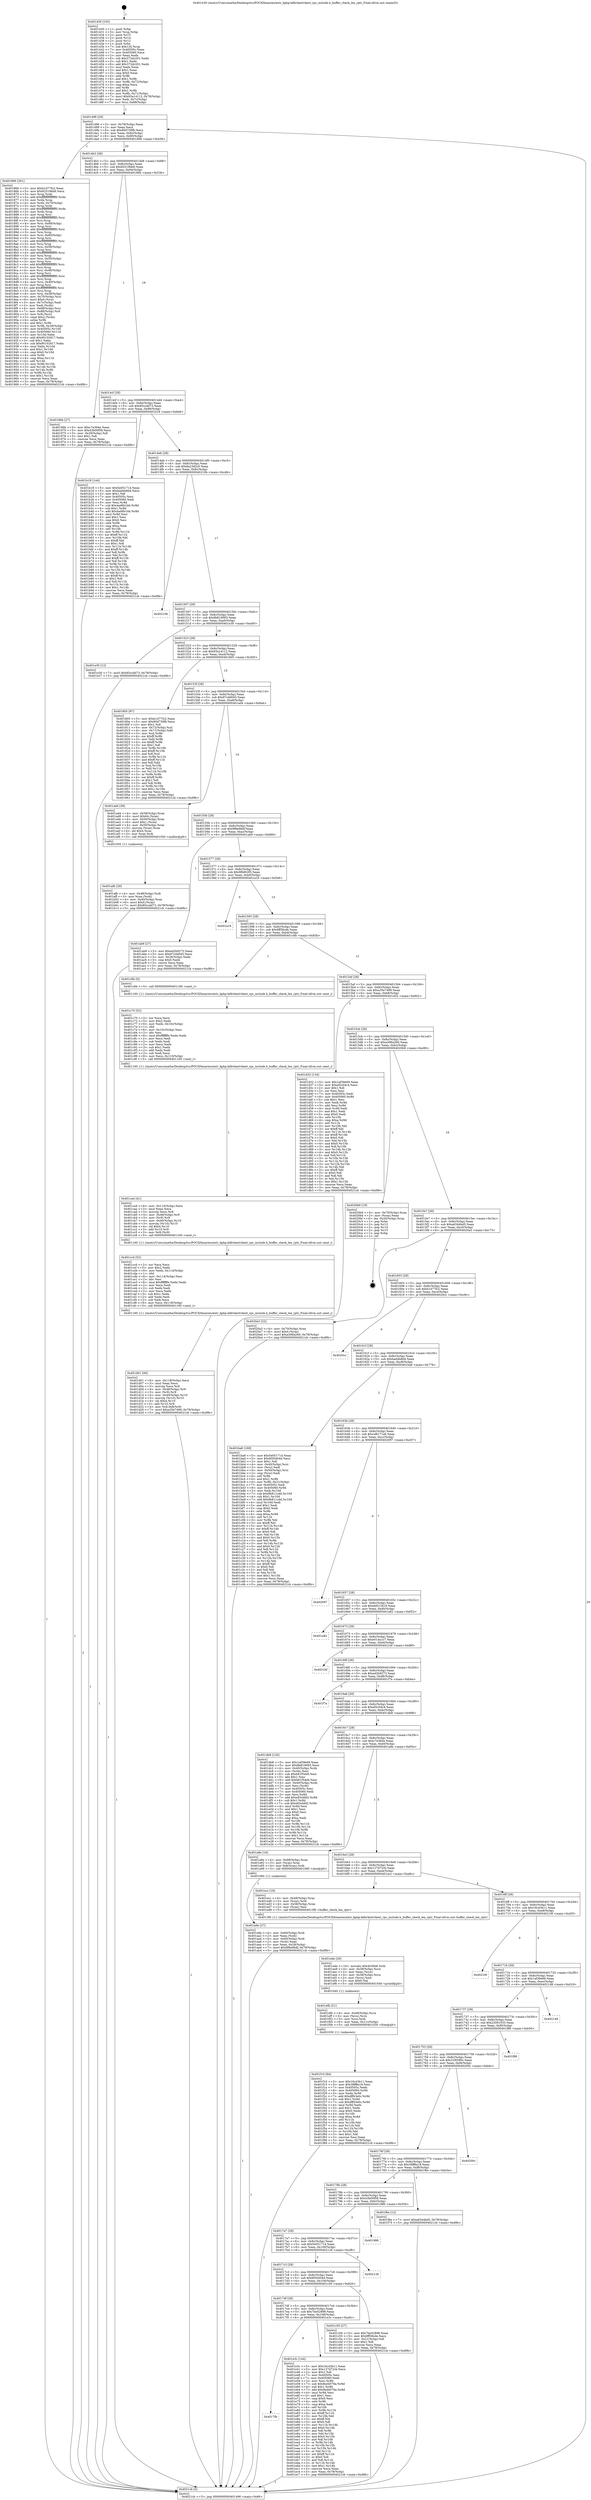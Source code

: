 digraph "0x401430" {
  label = "0x401430 (/mnt/c/Users/mathe/Desktop/tcc/POCII/binaries/extr_kphp-kdbvkextvkext_rpc_include.h_buffer_check_len_rptr_Final-ollvm.out::main(0))"
  labelloc = "t"
  node[shape=record]

  Entry [label="",width=0.3,height=0.3,shape=circle,fillcolor=black,style=filled]
  "0x401496" [label="{
     0x401496 [29]\l
     | [instrs]\l
     &nbsp;&nbsp;0x401496 \<+3\>: mov -0x78(%rbp),%eax\l
     &nbsp;&nbsp;0x401499 \<+2\>: mov %eax,%ecx\l
     &nbsp;&nbsp;0x40149b \<+6\>: sub $0x80d739fb,%ecx\l
     &nbsp;&nbsp;0x4014a1 \<+6\>: mov %eax,-0x8c(%rbp)\l
     &nbsp;&nbsp;0x4014a7 \<+6\>: mov %ecx,-0x90(%rbp)\l
     &nbsp;&nbsp;0x4014ad \<+6\>: je 0000000000401866 \<main+0x436\>\l
  }"]
  "0x401866" [label="{
     0x401866 [261]\l
     | [instrs]\l
     &nbsp;&nbsp;0x401866 \<+5\>: mov $0xb1d77fc2,%eax\l
     &nbsp;&nbsp;0x40186b \<+5\>: mov $0x82519bb6,%ecx\l
     &nbsp;&nbsp;0x401870 \<+3\>: mov %rsp,%rdx\l
     &nbsp;&nbsp;0x401873 \<+4\>: add $0xfffffffffffffff0,%rdx\l
     &nbsp;&nbsp;0x401877 \<+3\>: mov %rdx,%rsp\l
     &nbsp;&nbsp;0x40187a \<+4\>: mov %rdx,-0x70(%rbp)\l
     &nbsp;&nbsp;0x40187e \<+3\>: mov %rsp,%rdx\l
     &nbsp;&nbsp;0x401881 \<+4\>: add $0xfffffffffffffff0,%rdx\l
     &nbsp;&nbsp;0x401885 \<+3\>: mov %rdx,%rsp\l
     &nbsp;&nbsp;0x401888 \<+3\>: mov %rsp,%rsi\l
     &nbsp;&nbsp;0x40188b \<+4\>: add $0xfffffffffffffff0,%rsi\l
     &nbsp;&nbsp;0x40188f \<+3\>: mov %rsi,%rsp\l
     &nbsp;&nbsp;0x401892 \<+4\>: mov %rsi,-0x68(%rbp)\l
     &nbsp;&nbsp;0x401896 \<+3\>: mov %rsp,%rsi\l
     &nbsp;&nbsp;0x401899 \<+4\>: add $0xfffffffffffffff0,%rsi\l
     &nbsp;&nbsp;0x40189d \<+3\>: mov %rsi,%rsp\l
     &nbsp;&nbsp;0x4018a0 \<+4\>: mov %rsi,-0x60(%rbp)\l
     &nbsp;&nbsp;0x4018a4 \<+3\>: mov %rsp,%rsi\l
     &nbsp;&nbsp;0x4018a7 \<+4\>: add $0xfffffffffffffff0,%rsi\l
     &nbsp;&nbsp;0x4018ab \<+3\>: mov %rsi,%rsp\l
     &nbsp;&nbsp;0x4018ae \<+4\>: mov %rsi,-0x58(%rbp)\l
     &nbsp;&nbsp;0x4018b2 \<+3\>: mov %rsp,%rsi\l
     &nbsp;&nbsp;0x4018b5 \<+4\>: add $0xfffffffffffffff0,%rsi\l
     &nbsp;&nbsp;0x4018b9 \<+3\>: mov %rsi,%rsp\l
     &nbsp;&nbsp;0x4018bc \<+4\>: mov %rsi,-0x50(%rbp)\l
     &nbsp;&nbsp;0x4018c0 \<+3\>: mov %rsp,%rsi\l
     &nbsp;&nbsp;0x4018c3 \<+4\>: add $0xfffffffffffffff0,%rsi\l
     &nbsp;&nbsp;0x4018c7 \<+3\>: mov %rsi,%rsp\l
     &nbsp;&nbsp;0x4018ca \<+4\>: mov %rsi,-0x48(%rbp)\l
     &nbsp;&nbsp;0x4018ce \<+3\>: mov %rsp,%rsi\l
     &nbsp;&nbsp;0x4018d1 \<+4\>: add $0xfffffffffffffff0,%rsi\l
     &nbsp;&nbsp;0x4018d5 \<+3\>: mov %rsi,%rsp\l
     &nbsp;&nbsp;0x4018d8 \<+4\>: mov %rsi,-0x40(%rbp)\l
     &nbsp;&nbsp;0x4018dc \<+3\>: mov %rsp,%rsi\l
     &nbsp;&nbsp;0x4018df \<+4\>: add $0xfffffffffffffff0,%rsi\l
     &nbsp;&nbsp;0x4018e3 \<+3\>: mov %rsi,%rsp\l
     &nbsp;&nbsp;0x4018e6 \<+4\>: mov %rsi,-0x38(%rbp)\l
     &nbsp;&nbsp;0x4018ea \<+4\>: mov -0x70(%rbp),%rsi\l
     &nbsp;&nbsp;0x4018ee \<+6\>: movl $0x0,(%rsi)\l
     &nbsp;&nbsp;0x4018f4 \<+3\>: mov -0x7c(%rbp),%edi\l
     &nbsp;&nbsp;0x4018f7 \<+2\>: mov %edi,(%rdx)\l
     &nbsp;&nbsp;0x4018f9 \<+4\>: mov -0x68(%rbp),%rsi\l
     &nbsp;&nbsp;0x4018fd \<+7\>: mov -0x88(%rbp),%r8\l
     &nbsp;&nbsp;0x401904 \<+3\>: mov %r8,(%rsi)\l
     &nbsp;&nbsp;0x401907 \<+3\>: cmpl $0x2,(%rdx)\l
     &nbsp;&nbsp;0x40190a \<+4\>: setne %r9b\l
     &nbsp;&nbsp;0x40190e \<+4\>: and $0x1,%r9b\l
     &nbsp;&nbsp;0x401912 \<+4\>: mov %r9b,-0x29(%rbp)\l
     &nbsp;&nbsp;0x401916 \<+8\>: mov 0x40505c,%r10d\l
     &nbsp;&nbsp;0x40191e \<+8\>: mov 0x405060,%r11d\l
     &nbsp;&nbsp;0x401926 \<+3\>: mov %r10d,%ebx\l
     &nbsp;&nbsp;0x401929 \<+6\>: add $0x90102817,%ebx\l
     &nbsp;&nbsp;0x40192f \<+3\>: sub $0x1,%ebx\l
     &nbsp;&nbsp;0x401932 \<+6\>: sub $0x90102817,%ebx\l
     &nbsp;&nbsp;0x401938 \<+4\>: imul %ebx,%r10d\l
     &nbsp;&nbsp;0x40193c \<+4\>: and $0x1,%r10d\l
     &nbsp;&nbsp;0x401940 \<+4\>: cmp $0x0,%r10d\l
     &nbsp;&nbsp;0x401944 \<+4\>: sete %r9b\l
     &nbsp;&nbsp;0x401948 \<+4\>: cmp $0xa,%r11d\l
     &nbsp;&nbsp;0x40194c \<+4\>: setl %r14b\l
     &nbsp;&nbsp;0x401950 \<+3\>: mov %r9b,%r15b\l
     &nbsp;&nbsp;0x401953 \<+3\>: and %r14b,%r15b\l
     &nbsp;&nbsp;0x401956 \<+3\>: xor %r14b,%r9b\l
     &nbsp;&nbsp;0x401959 \<+3\>: or %r9b,%r15b\l
     &nbsp;&nbsp;0x40195c \<+4\>: test $0x1,%r15b\l
     &nbsp;&nbsp;0x401960 \<+3\>: cmovne %ecx,%eax\l
     &nbsp;&nbsp;0x401963 \<+3\>: mov %eax,-0x78(%rbp)\l
     &nbsp;&nbsp;0x401966 \<+5\>: jmp 00000000004021cb \<main+0xd9b\>\l
  }"]
  "0x4014b3" [label="{
     0x4014b3 [28]\l
     | [instrs]\l
     &nbsp;&nbsp;0x4014b3 \<+5\>: jmp 00000000004014b8 \<main+0x88\>\l
     &nbsp;&nbsp;0x4014b8 \<+6\>: mov -0x8c(%rbp),%eax\l
     &nbsp;&nbsp;0x4014be \<+5\>: sub $0x82519bb6,%eax\l
     &nbsp;&nbsp;0x4014c3 \<+6\>: mov %eax,-0x94(%rbp)\l
     &nbsp;&nbsp;0x4014c9 \<+6\>: je 000000000040196b \<main+0x53b\>\l
  }"]
  Exit [label="",width=0.3,height=0.3,shape=circle,fillcolor=black,style=filled,peripheries=2]
  "0x40196b" [label="{
     0x40196b [27]\l
     | [instrs]\l
     &nbsp;&nbsp;0x40196b \<+5\>: mov $0xc7e364e,%eax\l
     &nbsp;&nbsp;0x401970 \<+5\>: mov $0x43b00f58,%ecx\l
     &nbsp;&nbsp;0x401975 \<+3\>: mov -0x29(%rbp),%dl\l
     &nbsp;&nbsp;0x401978 \<+3\>: test $0x1,%dl\l
     &nbsp;&nbsp;0x40197b \<+3\>: cmovne %ecx,%eax\l
     &nbsp;&nbsp;0x40197e \<+3\>: mov %eax,-0x78(%rbp)\l
     &nbsp;&nbsp;0x401981 \<+5\>: jmp 00000000004021cb \<main+0xd9b\>\l
  }"]
  "0x4014cf" [label="{
     0x4014cf [28]\l
     | [instrs]\l
     &nbsp;&nbsp;0x4014cf \<+5\>: jmp 00000000004014d4 \<main+0xa4\>\l
     &nbsp;&nbsp;0x4014d4 \<+6\>: mov -0x8c(%rbp),%eax\l
     &nbsp;&nbsp;0x4014da \<+5\>: sub $0x85ccdd73,%eax\l
     &nbsp;&nbsp;0x4014df \<+6\>: mov %eax,-0x98(%rbp)\l
     &nbsp;&nbsp;0x4014e5 \<+6\>: je 0000000000401b18 \<main+0x6e8\>\l
  }"]
  "0x401f10" [label="{
     0x401f10 [94]\l
     | [instrs]\l
     &nbsp;&nbsp;0x401f10 \<+5\>: mov $0x16c43b11,%eax\l
     &nbsp;&nbsp;0x401f15 \<+5\>: mov $0x38ff8a18,%esi\l
     &nbsp;&nbsp;0x401f1a \<+7\>: mov 0x40505c,%edx\l
     &nbsp;&nbsp;0x401f21 \<+8\>: mov 0x405060,%r8d\l
     &nbsp;&nbsp;0x401f29 \<+3\>: mov %edx,%r9d\l
     &nbsp;&nbsp;0x401f2c \<+7\>: add $0xdff43e0c,%r9d\l
     &nbsp;&nbsp;0x401f33 \<+4\>: sub $0x1,%r9d\l
     &nbsp;&nbsp;0x401f37 \<+7\>: sub $0xdff43e0c,%r9d\l
     &nbsp;&nbsp;0x401f3e \<+4\>: imul %r9d,%edx\l
     &nbsp;&nbsp;0x401f42 \<+3\>: and $0x1,%edx\l
     &nbsp;&nbsp;0x401f45 \<+3\>: cmp $0x0,%edx\l
     &nbsp;&nbsp;0x401f48 \<+4\>: sete %r10b\l
     &nbsp;&nbsp;0x401f4c \<+4\>: cmp $0xa,%r8d\l
     &nbsp;&nbsp;0x401f50 \<+4\>: setl %r11b\l
     &nbsp;&nbsp;0x401f54 \<+3\>: mov %r10b,%bl\l
     &nbsp;&nbsp;0x401f57 \<+3\>: and %r11b,%bl\l
     &nbsp;&nbsp;0x401f5a \<+3\>: xor %r11b,%r10b\l
     &nbsp;&nbsp;0x401f5d \<+3\>: or %r10b,%bl\l
     &nbsp;&nbsp;0x401f60 \<+3\>: test $0x1,%bl\l
     &nbsp;&nbsp;0x401f63 \<+3\>: cmovne %esi,%eax\l
     &nbsp;&nbsp;0x401f66 \<+3\>: mov %eax,-0x78(%rbp)\l
     &nbsp;&nbsp;0x401f69 \<+5\>: jmp 00000000004021cb \<main+0xd9b\>\l
  }"]
  "0x401b18" [label="{
     0x401b18 [144]\l
     | [instrs]\l
     &nbsp;&nbsp;0x401b18 \<+5\>: mov $0x5e051714,%eax\l
     &nbsp;&nbsp;0x401b1d \<+5\>: mov $0xbad4b8d4,%ecx\l
     &nbsp;&nbsp;0x401b22 \<+2\>: mov $0x1,%dl\l
     &nbsp;&nbsp;0x401b24 \<+7\>: mov 0x40505c,%esi\l
     &nbsp;&nbsp;0x401b2b \<+7\>: mov 0x405060,%edi\l
     &nbsp;&nbsp;0x401b32 \<+3\>: mov %esi,%r8d\l
     &nbsp;&nbsp;0x401b35 \<+7\>: sub $0x4ad6b1bb,%r8d\l
     &nbsp;&nbsp;0x401b3c \<+4\>: sub $0x1,%r8d\l
     &nbsp;&nbsp;0x401b40 \<+7\>: add $0x4ad6b1bb,%r8d\l
     &nbsp;&nbsp;0x401b47 \<+4\>: imul %r8d,%esi\l
     &nbsp;&nbsp;0x401b4b \<+3\>: and $0x1,%esi\l
     &nbsp;&nbsp;0x401b4e \<+3\>: cmp $0x0,%esi\l
     &nbsp;&nbsp;0x401b51 \<+4\>: sete %r9b\l
     &nbsp;&nbsp;0x401b55 \<+3\>: cmp $0xa,%edi\l
     &nbsp;&nbsp;0x401b58 \<+4\>: setl %r10b\l
     &nbsp;&nbsp;0x401b5c \<+3\>: mov %r9b,%r11b\l
     &nbsp;&nbsp;0x401b5f \<+4\>: xor $0xff,%r11b\l
     &nbsp;&nbsp;0x401b63 \<+3\>: mov %r10b,%bl\l
     &nbsp;&nbsp;0x401b66 \<+3\>: xor $0xff,%bl\l
     &nbsp;&nbsp;0x401b69 \<+3\>: xor $0x1,%dl\l
     &nbsp;&nbsp;0x401b6c \<+3\>: mov %r11b,%r14b\l
     &nbsp;&nbsp;0x401b6f \<+4\>: and $0xff,%r14b\l
     &nbsp;&nbsp;0x401b73 \<+3\>: and %dl,%r9b\l
     &nbsp;&nbsp;0x401b76 \<+3\>: mov %bl,%r15b\l
     &nbsp;&nbsp;0x401b79 \<+4\>: and $0xff,%r15b\l
     &nbsp;&nbsp;0x401b7d \<+3\>: and %dl,%r10b\l
     &nbsp;&nbsp;0x401b80 \<+3\>: or %r9b,%r14b\l
     &nbsp;&nbsp;0x401b83 \<+3\>: or %r10b,%r15b\l
     &nbsp;&nbsp;0x401b86 \<+3\>: xor %r15b,%r14b\l
     &nbsp;&nbsp;0x401b89 \<+3\>: or %bl,%r11b\l
     &nbsp;&nbsp;0x401b8c \<+4\>: xor $0xff,%r11b\l
     &nbsp;&nbsp;0x401b90 \<+3\>: or $0x1,%dl\l
     &nbsp;&nbsp;0x401b93 \<+3\>: and %dl,%r11b\l
     &nbsp;&nbsp;0x401b96 \<+3\>: or %r11b,%r14b\l
     &nbsp;&nbsp;0x401b99 \<+4\>: test $0x1,%r14b\l
     &nbsp;&nbsp;0x401b9d \<+3\>: cmovne %ecx,%eax\l
     &nbsp;&nbsp;0x401ba0 \<+3\>: mov %eax,-0x78(%rbp)\l
     &nbsp;&nbsp;0x401ba3 \<+5\>: jmp 00000000004021cb \<main+0xd9b\>\l
  }"]
  "0x4014eb" [label="{
     0x4014eb [28]\l
     | [instrs]\l
     &nbsp;&nbsp;0x4014eb \<+5\>: jmp 00000000004014f0 \<main+0xc0\>\l
     &nbsp;&nbsp;0x4014f0 \<+6\>: mov -0x8c(%rbp),%eax\l
     &nbsp;&nbsp;0x4014f6 \<+5\>: sub $0x8a23d2c0,%eax\l
     &nbsp;&nbsp;0x4014fb \<+6\>: mov %eax,-0x9c(%rbp)\l
     &nbsp;&nbsp;0x401501 \<+6\>: je 000000000040210b \<main+0xcdb\>\l
  }"]
  "0x401efb" [label="{
     0x401efb [21]\l
     | [instrs]\l
     &nbsp;&nbsp;0x401efb \<+4\>: mov -0x48(%rbp),%rcx\l
     &nbsp;&nbsp;0x401eff \<+3\>: mov (%rcx),%rcx\l
     &nbsp;&nbsp;0x401f02 \<+3\>: mov %rcx,%rdi\l
     &nbsp;&nbsp;0x401f05 \<+6\>: mov %eax,-0x11c(%rbp)\l
     &nbsp;&nbsp;0x401f0b \<+5\>: call 0000000000401030 \<free@plt\>\l
     | [calls]\l
     &nbsp;&nbsp;0x401030 \{1\} (unknown)\l
  }"]
  "0x40210b" [label="{
     0x40210b\l
  }", style=dashed]
  "0x401507" [label="{
     0x401507 [28]\l
     | [instrs]\l
     &nbsp;&nbsp;0x401507 \<+5\>: jmp 000000000040150c \<main+0xdc\>\l
     &nbsp;&nbsp;0x40150c \<+6\>: mov -0x8c(%rbp),%eax\l
     &nbsp;&nbsp;0x401512 \<+5\>: sub $0x8b819093,%eax\l
     &nbsp;&nbsp;0x401517 \<+6\>: mov %eax,-0xa0(%rbp)\l
     &nbsp;&nbsp;0x40151d \<+6\>: je 0000000000401e30 \<main+0xa00\>\l
  }"]
  "0x401ede" [label="{
     0x401ede [29]\l
     | [instrs]\l
     &nbsp;&nbsp;0x401ede \<+10\>: movabs $0x4030b6,%rdi\l
     &nbsp;&nbsp;0x401ee8 \<+4\>: mov -0x38(%rbp),%rcx\l
     &nbsp;&nbsp;0x401eec \<+2\>: mov %eax,(%rcx)\l
     &nbsp;&nbsp;0x401eee \<+4\>: mov -0x38(%rbp),%rcx\l
     &nbsp;&nbsp;0x401ef2 \<+2\>: mov (%rcx),%esi\l
     &nbsp;&nbsp;0x401ef4 \<+2\>: mov $0x0,%al\l
     &nbsp;&nbsp;0x401ef6 \<+5\>: call 0000000000401040 \<printf@plt\>\l
     | [calls]\l
     &nbsp;&nbsp;0x401040 \{1\} (unknown)\l
  }"]
  "0x401e30" [label="{
     0x401e30 [12]\l
     | [instrs]\l
     &nbsp;&nbsp;0x401e30 \<+7\>: movl $0x85ccdd73,-0x78(%rbp)\l
     &nbsp;&nbsp;0x401e37 \<+5\>: jmp 00000000004021cb \<main+0xd9b\>\l
  }"]
  "0x401523" [label="{
     0x401523 [28]\l
     | [instrs]\l
     &nbsp;&nbsp;0x401523 \<+5\>: jmp 0000000000401528 \<main+0xf8\>\l
     &nbsp;&nbsp;0x401528 \<+6\>: mov -0x8c(%rbp),%eax\l
     &nbsp;&nbsp;0x40152e \<+5\>: sub $0x93a14112,%eax\l
     &nbsp;&nbsp;0x401533 \<+6\>: mov %eax,-0xa4(%rbp)\l
     &nbsp;&nbsp;0x401539 \<+6\>: je 0000000000401805 \<main+0x3d5\>\l
  }"]
  "0x4017fb" [label="{
     0x4017fb\l
  }", style=dashed]
  "0x401805" [label="{
     0x401805 [97]\l
     | [instrs]\l
     &nbsp;&nbsp;0x401805 \<+5\>: mov $0xb1d77fc2,%eax\l
     &nbsp;&nbsp;0x40180a \<+5\>: mov $0x80d739fb,%ecx\l
     &nbsp;&nbsp;0x40180f \<+2\>: mov $0x1,%dl\l
     &nbsp;&nbsp;0x401811 \<+4\>: mov -0x72(%rbp),%sil\l
     &nbsp;&nbsp;0x401815 \<+4\>: mov -0x71(%rbp),%dil\l
     &nbsp;&nbsp;0x401819 \<+3\>: mov %sil,%r8b\l
     &nbsp;&nbsp;0x40181c \<+4\>: xor $0xff,%r8b\l
     &nbsp;&nbsp;0x401820 \<+3\>: mov %dil,%r9b\l
     &nbsp;&nbsp;0x401823 \<+4\>: xor $0xff,%r9b\l
     &nbsp;&nbsp;0x401827 \<+3\>: xor $0x1,%dl\l
     &nbsp;&nbsp;0x40182a \<+3\>: mov %r8b,%r10b\l
     &nbsp;&nbsp;0x40182d \<+4\>: and $0xff,%r10b\l
     &nbsp;&nbsp;0x401831 \<+3\>: and %dl,%sil\l
     &nbsp;&nbsp;0x401834 \<+3\>: mov %r9b,%r11b\l
     &nbsp;&nbsp;0x401837 \<+4\>: and $0xff,%r11b\l
     &nbsp;&nbsp;0x40183b \<+3\>: and %dl,%dil\l
     &nbsp;&nbsp;0x40183e \<+3\>: or %sil,%r10b\l
     &nbsp;&nbsp;0x401841 \<+3\>: or %dil,%r11b\l
     &nbsp;&nbsp;0x401844 \<+3\>: xor %r11b,%r10b\l
     &nbsp;&nbsp;0x401847 \<+3\>: or %r9b,%r8b\l
     &nbsp;&nbsp;0x40184a \<+4\>: xor $0xff,%r8b\l
     &nbsp;&nbsp;0x40184e \<+3\>: or $0x1,%dl\l
     &nbsp;&nbsp;0x401851 \<+3\>: and %dl,%r8b\l
     &nbsp;&nbsp;0x401854 \<+3\>: or %r8b,%r10b\l
     &nbsp;&nbsp;0x401857 \<+4\>: test $0x1,%r10b\l
     &nbsp;&nbsp;0x40185b \<+3\>: cmovne %ecx,%eax\l
     &nbsp;&nbsp;0x40185e \<+3\>: mov %eax,-0x78(%rbp)\l
     &nbsp;&nbsp;0x401861 \<+5\>: jmp 00000000004021cb \<main+0xd9b\>\l
  }"]
  "0x40153f" [label="{
     0x40153f [28]\l
     | [instrs]\l
     &nbsp;&nbsp;0x40153f \<+5\>: jmp 0000000000401544 \<main+0x114\>\l
     &nbsp;&nbsp;0x401544 \<+6\>: mov -0x8c(%rbp),%eax\l
     &nbsp;&nbsp;0x40154a \<+5\>: sub $0x97cdd045,%eax\l
     &nbsp;&nbsp;0x40154f \<+6\>: mov %eax,-0xa8(%rbp)\l
     &nbsp;&nbsp;0x401555 \<+6\>: je 0000000000401ad4 \<main+0x6a4\>\l
  }"]
  "0x4021cb" [label="{
     0x4021cb [5]\l
     | [instrs]\l
     &nbsp;&nbsp;0x4021cb \<+5\>: jmp 0000000000401496 \<main+0x66\>\l
  }"]
  "0x401430" [label="{
     0x401430 [102]\l
     | [instrs]\l
     &nbsp;&nbsp;0x401430 \<+1\>: push %rbp\l
     &nbsp;&nbsp;0x401431 \<+3\>: mov %rsp,%rbp\l
     &nbsp;&nbsp;0x401434 \<+2\>: push %r15\l
     &nbsp;&nbsp;0x401436 \<+2\>: push %r14\l
     &nbsp;&nbsp;0x401438 \<+2\>: push %r12\l
     &nbsp;&nbsp;0x40143a \<+1\>: push %rbx\l
     &nbsp;&nbsp;0x40143b \<+7\>: sub $0x120,%rsp\l
     &nbsp;&nbsp;0x401442 \<+7\>: mov 0x40505c,%eax\l
     &nbsp;&nbsp;0x401449 \<+7\>: mov 0x405060,%ecx\l
     &nbsp;&nbsp;0x401450 \<+2\>: mov %eax,%edx\l
     &nbsp;&nbsp;0x401452 \<+6\>: sub $0x372dc201,%edx\l
     &nbsp;&nbsp;0x401458 \<+3\>: sub $0x1,%edx\l
     &nbsp;&nbsp;0x40145b \<+6\>: add $0x372dc201,%edx\l
     &nbsp;&nbsp;0x401461 \<+3\>: imul %edx,%eax\l
     &nbsp;&nbsp;0x401464 \<+3\>: and $0x1,%eax\l
     &nbsp;&nbsp;0x401467 \<+3\>: cmp $0x0,%eax\l
     &nbsp;&nbsp;0x40146a \<+4\>: sete %r8b\l
     &nbsp;&nbsp;0x40146e \<+4\>: and $0x1,%r8b\l
     &nbsp;&nbsp;0x401472 \<+4\>: mov %r8b,-0x72(%rbp)\l
     &nbsp;&nbsp;0x401476 \<+3\>: cmp $0xa,%ecx\l
     &nbsp;&nbsp;0x401479 \<+4\>: setl %r8b\l
     &nbsp;&nbsp;0x40147d \<+4\>: and $0x1,%r8b\l
     &nbsp;&nbsp;0x401481 \<+4\>: mov %r8b,-0x71(%rbp)\l
     &nbsp;&nbsp;0x401485 \<+7\>: movl $0x93a14112,-0x78(%rbp)\l
     &nbsp;&nbsp;0x40148c \<+3\>: mov %edi,-0x7c(%rbp)\l
     &nbsp;&nbsp;0x40148f \<+7\>: mov %rsi,-0x88(%rbp)\l
  }"]
  "0x401e3c" [label="{
     0x401e3c [144]\l
     | [instrs]\l
     &nbsp;&nbsp;0x401e3c \<+5\>: mov $0x16c43b11,%eax\l
     &nbsp;&nbsp;0x401e41 \<+5\>: mov $0x127d72cb,%ecx\l
     &nbsp;&nbsp;0x401e46 \<+2\>: mov $0x1,%dl\l
     &nbsp;&nbsp;0x401e48 \<+7\>: mov 0x40505c,%esi\l
     &nbsp;&nbsp;0x401e4f \<+7\>: mov 0x405060,%edi\l
     &nbsp;&nbsp;0x401e56 \<+3\>: mov %esi,%r8d\l
     &nbsp;&nbsp;0x401e59 \<+7\>: sub $0x9ed4079a,%r8d\l
     &nbsp;&nbsp;0x401e60 \<+4\>: sub $0x1,%r8d\l
     &nbsp;&nbsp;0x401e64 \<+7\>: add $0x9ed4079a,%r8d\l
     &nbsp;&nbsp;0x401e6b \<+4\>: imul %r8d,%esi\l
     &nbsp;&nbsp;0x401e6f \<+3\>: and $0x1,%esi\l
     &nbsp;&nbsp;0x401e72 \<+3\>: cmp $0x0,%esi\l
     &nbsp;&nbsp;0x401e75 \<+4\>: sete %r9b\l
     &nbsp;&nbsp;0x401e79 \<+3\>: cmp $0xa,%edi\l
     &nbsp;&nbsp;0x401e7c \<+4\>: setl %r10b\l
     &nbsp;&nbsp;0x401e80 \<+3\>: mov %r9b,%r11b\l
     &nbsp;&nbsp;0x401e83 \<+4\>: xor $0xff,%r11b\l
     &nbsp;&nbsp;0x401e87 \<+3\>: mov %r10b,%bl\l
     &nbsp;&nbsp;0x401e8a \<+3\>: xor $0xff,%bl\l
     &nbsp;&nbsp;0x401e8d \<+3\>: xor $0x0,%dl\l
     &nbsp;&nbsp;0x401e90 \<+3\>: mov %r11b,%r14b\l
     &nbsp;&nbsp;0x401e93 \<+4\>: and $0x0,%r14b\l
     &nbsp;&nbsp;0x401e97 \<+3\>: and %dl,%r9b\l
     &nbsp;&nbsp;0x401e9a \<+3\>: mov %bl,%r15b\l
     &nbsp;&nbsp;0x401e9d \<+4\>: and $0x0,%r15b\l
     &nbsp;&nbsp;0x401ea1 \<+3\>: and %dl,%r10b\l
     &nbsp;&nbsp;0x401ea4 \<+3\>: or %r9b,%r14b\l
     &nbsp;&nbsp;0x401ea7 \<+3\>: or %r10b,%r15b\l
     &nbsp;&nbsp;0x401eaa \<+3\>: xor %r15b,%r14b\l
     &nbsp;&nbsp;0x401ead \<+3\>: or %bl,%r11b\l
     &nbsp;&nbsp;0x401eb0 \<+4\>: xor $0xff,%r11b\l
     &nbsp;&nbsp;0x401eb4 \<+3\>: or $0x0,%dl\l
     &nbsp;&nbsp;0x401eb7 \<+3\>: and %dl,%r11b\l
     &nbsp;&nbsp;0x401eba \<+3\>: or %r11b,%r14b\l
     &nbsp;&nbsp;0x401ebd \<+4\>: test $0x1,%r14b\l
     &nbsp;&nbsp;0x401ec1 \<+3\>: cmovne %ecx,%eax\l
     &nbsp;&nbsp;0x401ec4 \<+3\>: mov %eax,-0x78(%rbp)\l
     &nbsp;&nbsp;0x401ec7 \<+5\>: jmp 00000000004021cb \<main+0xd9b\>\l
  }"]
  "0x401d01" [label="{
     0x401d01 [49]\l
     | [instrs]\l
     &nbsp;&nbsp;0x401d01 \<+6\>: mov -0x118(%rbp),%ecx\l
     &nbsp;&nbsp;0x401d07 \<+3\>: imul %eax,%ecx\l
     &nbsp;&nbsp;0x401d0a \<+3\>: movslq %ecx,%r8\l
     &nbsp;&nbsp;0x401d0d \<+4\>: mov -0x48(%rbp),%r9\l
     &nbsp;&nbsp;0x401d11 \<+3\>: mov (%r9),%r9\l
     &nbsp;&nbsp;0x401d14 \<+4\>: mov -0x40(%rbp),%r10\l
     &nbsp;&nbsp;0x401d18 \<+3\>: movslq (%r10),%r10\l
     &nbsp;&nbsp;0x401d1b \<+4\>: shl $0x4,%r10\l
     &nbsp;&nbsp;0x401d1f \<+3\>: add %r10,%r9\l
     &nbsp;&nbsp;0x401d22 \<+4\>: mov %r8,0x8(%r9)\l
     &nbsp;&nbsp;0x401d26 \<+7\>: movl $0xa35e7499,-0x78(%rbp)\l
     &nbsp;&nbsp;0x401d2d \<+5\>: jmp 00000000004021cb \<main+0xd9b\>\l
  }"]
  "0x401ad4" [label="{
     0x401ad4 [39]\l
     | [instrs]\l
     &nbsp;&nbsp;0x401ad4 \<+4\>: mov -0x58(%rbp),%rax\l
     &nbsp;&nbsp;0x401ad8 \<+6\>: movl $0x64,(%rax)\l
     &nbsp;&nbsp;0x401ade \<+4\>: mov -0x50(%rbp),%rax\l
     &nbsp;&nbsp;0x401ae2 \<+6\>: movl $0x1,(%rax)\l
     &nbsp;&nbsp;0x401ae8 \<+4\>: mov -0x50(%rbp),%rax\l
     &nbsp;&nbsp;0x401aec \<+3\>: movslq (%rax),%rax\l
     &nbsp;&nbsp;0x401aef \<+4\>: shl $0x4,%rax\l
     &nbsp;&nbsp;0x401af3 \<+3\>: mov %rax,%rdi\l
     &nbsp;&nbsp;0x401af6 \<+5\>: call 0000000000401050 \<malloc@plt\>\l
     | [calls]\l
     &nbsp;&nbsp;0x401050 \{1\} (unknown)\l
  }"]
  "0x40155b" [label="{
     0x40155b [28]\l
     | [instrs]\l
     &nbsp;&nbsp;0x40155b \<+5\>: jmp 0000000000401560 \<main+0x130\>\l
     &nbsp;&nbsp;0x401560 \<+6\>: mov -0x8c(%rbp),%eax\l
     &nbsp;&nbsp;0x401566 \<+5\>: sub $0x9f8e96df,%eax\l
     &nbsp;&nbsp;0x40156b \<+6\>: mov %eax,-0xac(%rbp)\l
     &nbsp;&nbsp;0x401571 \<+6\>: je 0000000000401ab9 \<main+0x689\>\l
  }"]
  "0x401ccd" [label="{
     0x401ccd [52]\l
     | [instrs]\l
     &nbsp;&nbsp;0x401ccd \<+2\>: xor %ecx,%ecx\l
     &nbsp;&nbsp;0x401ccf \<+5\>: mov $0x2,%edx\l
     &nbsp;&nbsp;0x401cd4 \<+6\>: mov %edx,-0x114(%rbp)\l
     &nbsp;&nbsp;0x401cda \<+1\>: cltd\l
     &nbsp;&nbsp;0x401cdb \<+6\>: mov -0x114(%rbp),%esi\l
     &nbsp;&nbsp;0x401ce1 \<+2\>: idiv %esi\l
     &nbsp;&nbsp;0x401ce3 \<+6\>: imul $0xfffffffe,%edx,%edx\l
     &nbsp;&nbsp;0x401ce9 \<+2\>: mov %ecx,%edi\l
     &nbsp;&nbsp;0x401ceb \<+2\>: sub %edx,%edi\l
     &nbsp;&nbsp;0x401ced \<+2\>: mov %ecx,%edx\l
     &nbsp;&nbsp;0x401cef \<+3\>: sub $0x1,%edx\l
     &nbsp;&nbsp;0x401cf2 \<+2\>: add %edx,%edi\l
     &nbsp;&nbsp;0x401cf4 \<+2\>: sub %edi,%ecx\l
     &nbsp;&nbsp;0x401cf6 \<+6\>: mov %ecx,-0x118(%rbp)\l
     &nbsp;&nbsp;0x401cfc \<+5\>: call 0000000000401160 \<next_i\>\l
     | [calls]\l
     &nbsp;&nbsp;0x401160 \{1\} (/mnt/c/Users/mathe/Desktop/tcc/POCII/binaries/extr_kphp-kdbvkextvkext_rpc_include.h_buffer_check_len_rptr_Final-ollvm.out::next_i)\l
  }"]
  "0x401ab9" [label="{
     0x401ab9 [27]\l
     | [instrs]\l
     &nbsp;&nbsp;0x401ab9 \<+5\>: mov $0xed2b9273,%eax\l
     &nbsp;&nbsp;0x401abe \<+5\>: mov $0x97cdd045,%ecx\l
     &nbsp;&nbsp;0x401ac3 \<+3\>: mov -0x28(%rbp),%edx\l
     &nbsp;&nbsp;0x401ac6 \<+3\>: cmp $0x0,%edx\l
     &nbsp;&nbsp;0x401ac9 \<+3\>: cmove %ecx,%eax\l
     &nbsp;&nbsp;0x401acc \<+3\>: mov %eax,-0x78(%rbp)\l
     &nbsp;&nbsp;0x401acf \<+5\>: jmp 00000000004021cb \<main+0xd9b\>\l
  }"]
  "0x401577" [label="{
     0x401577 [28]\l
     | [instrs]\l
     &nbsp;&nbsp;0x401577 \<+5\>: jmp 000000000040157c \<main+0x14c\>\l
     &nbsp;&nbsp;0x40157c \<+6\>: mov -0x8c(%rbp),%eax\l
     &nbsp;&nbsp;0x401582 \<+5\>: sub $0x9fb802f5,%eax\l
     &nbsp;&nbsp;0x401587 \<+6\>: mov %eax,-0xb0(%rbp)\l
     &nbsp;&nbsp;0x40158d \<+6\>: je 0000000000401a16 \<main+0x5e6\>\l
  }"]
  "0x401ca4" [label="{
     0x401ca4 [41]\l
     | [instrs]\l
     &nbsp;&nbsp;0x401ca4 \<+6\>: mov -0x110(%rbp),%ecx\l
     &nbsp;&nbsp;0x401caa \<+3\>: imul %eax,%ecx\l
     &nbsp;&nbsp;0x401cad \<+3\>: movslq %ecx,%r8\l
     &nbsp;&nbsp;0x401cb0 \<+4\>: mov -0x48(%rbp),%r9\l
     &nbsp;&nbsp;0x401cb4 \<+3\>: mov (%r9),%r9\l
     &nbsp;&nbsp;0x401cb7 \<+4\>: mov -0x40(%rbp),%r10\l
     &nbsp;&nbsp;0x401cbb \<+3\>: movslq (%r10),%r10\l
     &nbsp;&nbsp;0x401cbe \<+4\>: shl $0x4,%r10\l
     &nbsp;&nbsp;0x401cc2 \<+3\>: add %r10,%r9\l
     &nbsp;&nbsp;0x401cc5 \<+3\>: mov %r8,(%r9)\l
     &nbsp;&nbsp;0x401cc8 \<+5\>: call 0000000000401160 \<next_i\>\l
     | [calls]\l
     &nbsp;&nbsp;0x401160 \{1\} (/mnt/c/Users/mathe/Desktop/tcc/POCII/binaries/extr_kphp-kdbvkextvkext_rpc_include.h_buffer_check_len_rptr_Final-ollvm.out::next_i)\l
  }"]
  "0x401a16" [label="{
     0x401a16\l
  }", style=dashed]
  "0x401593" [label="{
     0x401593 [28]\l
     | [instrs]\l
     &nbsp;&nbsp;0x401593 \<+5\>: jmp 0000000000401598 \<main+0x168\>\l
     &nbsp;&nbsp;0x401598 \<+6\>: mov -0x8c(%rbp),%eax\l
     &nbsp;&nbsp;0x40159e \<+5\>: sub $0x9ff38cde,%eax\l
     &nbsp;&nbsp;0x4015a3 \<+6\>: mov %eax,-0xb4(%rbp)\l
     &nbsp;&nbsp;0x4015a9 \<+6\>: je 0000000000401c6b \<main+0x83b\>\l
  }"]
  "0x401c70" [label="{
     0x401c70 [52]\l
     | [instrs]\l
     &nbsp;&nbsp;0x401c70 \<+2\>: xor %ecx,%ecx\l
     &nbsp;&nbsp;0x401c72 \<+5\>: mov $0x2,%edx\l
     &nbsp;&nbsp;0x401c77 \<+6\>: mov %edx,-0x10c(%rbp)\l
     &nbsp;&nbsp;0x401c7d \<+1\>: cltd\l
     &nbsp;&nbsp;0x401c7e \<+6\>: mov -0x10c(%rbp),%esi\l
     &nbsp;&nbsp;0x401c84 \<+2\>: idiv %esi\l
     &nbsp;&nbsp;0x401c86 \<+6\>: imul $0xfffffffe,%edx,%edx\l
     &nbsp;&nbsp;0x401c8c \<+2\>: mov %ecx,%edi\l
     &nbsp;&nbsp;0x401c8e \<+2\>: sub %edx,%edi\l
     &nbsp;&nbsp;0x401c90 \<+2\>: mov %ecx,%edx\l
     &nbsp;&nbsp;0x401c92 \<+3\>: sub $0x1,%edx\l
     &nbsp;&nbsp;0x401c95 \<+2\>: add %edx,%edi\l
     &nbsp;&nbsp;0x401c97 \<+2\>: sub %edi,%ecx\l
     &nbsp;&nbsp;0x401c99 \<+6\>: mov %ecx,-0x110(%rbp)\l
     &nbsp;&nbsp;0x401c9f \<+5\>: call 0000000000401160 \<next_i\>\l
     | [calls]\l
     &nbsp;&nbsp;0x401160 \{1\} (/mnt/c/Users/mathe/Desktop/tcc/POCII/binaries/extr_kphp-kdbvkextvkext_rpc_include.h_buffer_check_len_rptr_Final-ollvm.out::next_i)\l
  }"]
  "0x401c6b" [label="{
     0x401c6b [5]\l
     | [instrs]\l
     &nbsp;&nbsp;0x401c6b \<+5\>: call 0000000000401160 \<next_i\>\l
     | [calls]\l
     &nbsp;&nbsp;0x401160 \{1\} (/mnt/c/Users/mathe/Desktop/tcc/POCII/binaries/extr_kphp-kdbvkextvkext_rpc_include.h_buffer_check_len_rptr_Final-ollvm.out::next_i)\l
  }"]
  "0x4015af" [label="{
     0x4015af [28]\l
     | [instrs]\l
     &nbsp;&nbsp;0x4015af \<+5\>: jmp 00000000004015b4 \<main+0x184\>\l
     &nbsp;&nbsp;0x4015b4 \<+6\>: mov -0x8c(%rbp),%eax\l
     &nbsp;&nbsp;0x4015ba \<+5\>: sub $0xa35e7499,%eax\l
     &nbsp;&nbsp;0x4015bf \<+6\>: mov %eax,-0xb8(%rbp)\l
     &nbsp;&nbsp;0x4015c5 \<+6\>: je 0000000000401d32 \<main+0x902\>\l
  }"]
  "0x4017df" [label="{
     0x4017df [28]\l
     | [instrs]\l
     &nbsp;&nbsp;0x4017df \<+5\>: jmp 00000000004017e4 \<main+0x3b4\>\l
     &nbsp;&nbsp;0x4017e4 \<+6\>: mov -0x8c(%rbp),%eax\l
     &nbsp;&nbsp;0x4017ea \<+5\>: sub $0x7be52898,%eax\l
     &nbsp;&nbsp;0x4017ef \<+6\>: mov %eax,-0x108(%rbp)\l
     &nbsp;&nbsp;0x4017f5 \<+6\>: je 0000000000401e3c \<main+0xa0c\>\l
  }"]
  "0x401d32" [label="{
     0x401d32 [134]\l
     | [instrs]\l
     &nbsp;&nbsp;0x401d32 \<+5\>: mov $0x1af39e69,%eax\l
     &nbsp;&nbsp;0x401d37 \<+5\>: mov $0xef2c04c4,%ecx\l
     &nbsp;&nbsp;0x401d3c \<+2\>: mov $0x1,%dl\l
     &nbsp;&nbsp;0x401d3e \<+2\>: xor %esi,%esi\l
     &nbsp;&nbsp;0x401d40 \<+7\>: mov 0x40505c,%edi\l
     &nbsp;&nbsp;0x401d47 \<+8\>: mov 0x405060,%r8d\l
     &nbsp;&nbsp;0x401d4f \<+3\>: sub $0x1,%esi\l
     &nbsp;&nbsp;0x401d52 \<+3\>: mov %edi,%r9d\l
     &nbsp;&nbsp;0x401d55 \<+3\>: add %esi,%r9d\l
     &nbsp;&nbsp;0x401d58 \<+4\>: imul %r9d,%edi\l
     &nbsp;&nbsp;0x401d5c \<+3\>: and $0x1,%edi\l
     &nbsp;&nbsp;0x401d5f \<+3\>: cmp $0x0,%edi\l
     &nbsp;&nbsp;0x401d62 \<+4\>: sete %r10b\l
     &nbsp;&nbsp;0x401d66 \<+4\>: cmp $0xa,%r8d\l
     &nbsp;&nbsp;0x401d6a \<+4\>: setl %r11b\l
     &nbsp;&nbsp;0x401d6e \<+3\>: mov %r10b,%bl\l
     &nbsp;&nbsp;0x401d71 \<+3\>: xor $0xff,%bl\l
     &nbsp;&nbsp;0x401d74 \<+3\>: mov %r11b,%r14b\l
     &nbsp;&nbsp;0x401d77 \<+4\>: xor $0xff,%r14b\l
     &nbsp;&nbsp;0x401d7b \<+3\>: xor $0x0,%dl\l
     &nbsp;&nbsp;0x401d7e \<+3\>: mov %bl,%r15b\l
     &nbsp;&nbsp;0x401d81 \<+4\>: and $0x0,%r15b\l
     &nbsp;&nbsp;0x401d85 \<+3\>: and %dl,%r10b\l
     &nbsp;&nbsp;0x401d88 \<+3\>: mov %r14b,%r12b\l
     &nbsp;&nbsp;0x401d8b \<+4\>: and $0x0,%r12b\l
     &nbsp;&nbsp;0x401d8f \<+3\>: and %dl,%r11b\l
     &nbsp;&nbsp;0x401d92 \<+3\>: or %r10b,%r15b\l
     &nbsp;&nbsp;0x401d95 \<+3\>: or %r11b,%r12b\l
     &nbsp;&nbsp;0x401d98 \<+3\>: xor %r12b,%r15b\l
     &nbsp;&nbsp;0x401d9b \<+3\>: or %r14b,%bl\l
     &nbsp;&nbsp;0x401d9e \<+3\>: xor $0xff,%bl\l
     &nbsp;&nbsp;0x401da1 \<+3\>: or $0x0,%dl\l
     &nbsp;&nbsp;0x401da4 \<+2\>: and %dl,%bl\l
     &nbsp;&nbsp;0x401da6 \<+3\>: or %bl,%r15b\l
     &nbsp;&nbsp;0x401da9 \<+4\>: test $0x1,%r15b\l
     &nbsp;&nbsp;0x401dad \<+3\>: cmovne %ecx,%eax\l
     &nbsp;&nbsp;0x401db0 \<+3\>: mov %eax,-0x78(%rbp)\l
     &nbsp;&nbsp;0x401db3 \<+5\>: jmp 00000000004021cb \<main+0xd9b\>\l
  }"]
  "0x4015cb" [label="{
     0x4015cb [28]\l
     | [instrs]\l
     &nbsp;&nbsp;0x4015cb \<+5\>: jmp 00000000004015d0 \<main+0x1a0\>\l
     &nbsp;&nbsp;0x4015d0 \<+6\>: mov -0x8c(%rbp),%eax\l
     &nbsp;&nbsp;0x4015d6 \<+5\>: sub $0xa396a260,%eax\l
     &nbsp;&nbsp;0x4015db \<+6\>: mov %eax,-0xbc(%rbp)\l
     &nbsp;&nbsp;0x4015e1 \<+6\>: je 00000000004020b9 \<main+0xc89\>\l
  }"]
  "0x401c50" [label="{
     0x401c50 [27]\l
     | [instrs]\l
     &nbsp;&nbsp;0x401c50 \<+5\>: mov $0x7be52898,%eax\l
     &nbsp;&nbsp;0x401c55 \<+5\>: mov $0x9ff38cde,%ecx\l
     &nbsp;&nbsp;0x401c5a \<+3\>: mov -0x21(%rbp),%dl\l
     &nbsp;&nbsp;0x401c5d \<+3\>: test $0x1,%dl\l
     &nbsp;&nbsp;0x401c60 \<+3\>: cmovne %ecx,%eax\l
     &nbsp;&nbsp;0x401c63 \<+3\>: mov %eax,-0x78(%rbp)\l
     &nbsp;&nbsp;0x401c66 \<+5\>: jmp 00000000004021cb \<main+0xd9b\>\l
  }"]
  "0x4020b9" [label="{
     0x4020b9 [19]\l
     | [instrs]\l
     &nbsp;&nbsp;0x4020b9 \<+4\>: mov -0x70(%rbp),%rax\l
     &nbsp;&nbsp;0x4020bd \<+2\>: mov (%rax),%eax\l
     &nbsp;&nbsp;0x4020bf \<+4\>: lea -0x20(%rbp),%rsp\l
     &nbsp;&nbsp;0x4020c3 \<+1\>: pop %rbx\l
     &nbsp;&nbsp;0x4020c4 \<+2\>: pop %r12\l
     &nbsp;&nbsp;0x4020c6 \<+2\>: pop %r14\l
     &nbsp;&nbsp;0x4020c8 \<+2\>: pop %r15\l
     &nbsp;&nbsp;0x4020ca \<+1\>: pop %rbp\l
     &nbsp;&nbsp;0x4020cb \<+1\>: ret\l
  }"]
  "0x4015e7" [label="{
     0x4015e7 [28]\l
     | [instrs]\l
     &nbsp;&nbsp;0x4015e7 \<+5\>: jmp 00000000004015ec \<main+0x1bc\>\l
     &nbsp;&nbsp;0x4015ec \<+6\>: mov -0x8c(%rbp),%eax\l
     &nbsp;&nbsp;0x4015f2 \<+5\>: sub $0xa6344bd5,%eax\l
     &nbsp;&nbsp;0x4015f7 \<+6\>: mov %eax,-0xc0(%rbp)\l
     &nbsp;&nbsp;0x4015fd \<+6\>: je 00000000004020a3 \<main+0xc73\>\l
  }"]
  "0x4017c3" [label="{
     0x4017c3 [28]\l
     | [instrs]\l
     &nbsp;&nbsp;0x4017c3 \<+5\>: jmp 00000000004017c8 \<main+0x398\>\l
     &nbsp;&nbsp;0x4017c8 \<+6\>: mov -0x8c(%rbp),%eax\l
     &nbsp;&nbsp;0x4017ce \<+5\>: sub $0x6f30404d,%eax\l
     &nbsp;&nbsp;0x4017d3 \<+6\>: mov %eax,-0x104(%rbp)\l
     &nbsp;&nbsp;0x4017d9 \<+6\>: je 0000000000401c50 \<main+0x820\>\l
  }"]
  "0x4020a3" [label="{
     0x4020a3 [22]\l
     | [instrs]\l
     &nbsp;&nbsp;0x4020a3 \<+4\>: mov -0x70(%rbp),%rax\l
     &nbsp;&nbsp;0x4020a7 \<+6\>: movl $0x0,(%rax)\l
     &nbsp;&nbsp;0x4020ad \<+7\>: movl $0xa396a260,-0x78(%rbp)\l
     &nbsp;&nbsp;0x4020b4 \<+5\>: jmp 00000000004021cb \<main+0xd9b\>\l
  }"]
  "0x401603" [label="{
     0x401603 [28]\l
     | [instrs]\l
     &nbsp;&nbsp;0x401603 \<+5\>: jmp 0000000000401608 \<main+0x1d8\>\l
     &nbsp;&nbsp;0x401608 \<+6\>: mov -0x8c(%rbp),%eax\l
     &nbsp;&nbsp;0x40160e \<+5\>: sub $0xb1d77fc2,%eax\l
     &nbsp;&nbsp;0x401613 \<+6\>: mov %eax,-0xc4(%rbp)\l
     &nbsp;&nbsp;0x401619 \<+6\>: je 00000000004020cc \<main+0xc9c\>\l
  }"]
  "0x402126" [label="{
     0x402126\l
  }", style=dashed]
  "0x4020cc" [label="{
     0x4020cc\l
  }", style=dashed]
  "0x40161f" [label="{
     0x40161f [28]\l
     | [instrs]\l
     &nbsp;&nbsp;0x40161f \<+5\>: jmp 0000000000401624 \<main+0x1f4\>\l
     &nbsp;&nbsp;0x401624 \<+6\>: mov -0x8c(%rbp),%eax\l
     &nbsp;&nbsp;0x40162a \<+5\>: sub $0xbad4b8d4,%eax\l
     &nbsp;&nbsp;0x40162f \<+6\>: mov %eax,-0xc8(%rbp)\l
     &nbsp;&nbsp;0x401635 \<+6\>: je 0000000000401ba8 \<main+0x778\>\l
  }"]
  "0x4017a7" [label="{
     0x4017a7 [28]\l
     | [instrs]\l
     &nbsp;&nbsp;0x4017a7 \<+5\>: jmp 00000000004017ac \<main+0x37c\>\l
     &nbsp;&nbsp;0x4017ac \<+6\>: mov -0x8c(%rbp),%eax\l
     &nbsp;&nbsp;0x4017b2 \<+5\>: sub $0x5e051714,%eax\l
     &nbsp;&nbsp;0x4017b7 \<+6\>: mov %eax,-0x100(%rbp)\l
     &nbsp;&nbsp;0x4017bd \<+6\>: je 0000000000402126 \<main+0xcf6\>\l
  }"]
  "0x401ba8" [label="{
     0x401ba8 [168]\l
     | [instrs]\l
     &nbsp;&nbsp;0x401ba8 \<+5\>: mov $0x5e051714,%eax\l
     &nbsp;&nbsp;0x401bad \<+5\>: mov $0x6f30404d,%ecx\l
     &nbsp;&nbsp;0x401bb2 \<+2\>: mov $0x1,%dl\l
     &nbsp;&nbsp;0x401bb4 \<+4\>: mov -0x40(%rbp),%rsi\l
     &nbsp;&nbsp;0x401bb8 \<+2\>: mov (%rsi),%edi\l
     &nbsp;&nbsp;0x401bba \<+4\>: mov -0x50(%rbp),%rsi\l
     &nbsp;&nbsp;0x401bbe \<+2\>: cmp (%rsi),%edi\l
     &nbsp;&nbsp;0x401bc0 \<+4\>: setl %r8b\l
     &nbsp;&nbsp;0x401bc4 \<+4\>: and $0x1,%r8b\l
     &nbsp;&nbsp;0x401bc8 \<+4\>: mov %r8b,-0x21(%rbp)\l
     &nbsp;&nbsp;0x401bcc \<+7\>: mov 0x40505c,%edi\l
     &nbsp;&nbsp;0x401bd3 \<+8\>: mov 0x405060,%r9d\l
     &nbsp;&nbsp;0x401bdb \<+3\>: mov %edi,%r10d\l
     &nbsp;&nbsp;0x401bde \<+7\>: sub $0x9b811cdd,%r10d\l
     &nbsp;&nbsp;0x401be5 \<+4\>: sub $0x1,%r10d\l
     &nbsp;&nbsp;0x401be9 \<+7\>: add $0x9b811cdd,%r10d\l
     &nbsp;&nbsp;0x401bf0 \<+4\>: imul %r10d,%edi\l
     &nbsp;&nbsp;0x401bf4 \<+3\>: and $0x1,%edi\l
     &nbsp;&nbsp;0x401bf7 \<+3\>: cmp $0x0,%edi\l
     &nbsp;&nbsp;0x401bfa \<+4\>: sete %r8b\l
     &nbsp;&nbsp;0x401bfe \<+4\>: cmp $0xa,%r9d\l
     &nbsp;&nbsp;0x401c02 \<+4\>: setl %r11b\l
     &nbsp;&nbsp;0x401c06 \<+3\>: mov %r8b,%bl\l
     &nbsp;&nbsp;0x401c09 \<+3\>: xor $0xff,%bl\l
     &nbsp;&nbsp;0x401c0c \<+3\>: mov %r11b,%r14b\l
     &nbsp;&nbsp;0x401c0f \<+4\>: xor $0xff,%r14b\l
     &nbsp;&nbsp;0x401c13 \<+3\>: xor $0x0,%dl\l
     &nbsp;&nbsp;0x401c16 \<+3\>: mov %bl,%r15b\l
     &nbsp;&nbsp;0x401c19 \<+4\>: and $0x0,%r15b\l
     &nbsp;&nbsp;0x401c1d \<+3\>: and %dl,%r8b\l
     &nbsp;&nbsp;0x401c20 \<+3\>: mov %r14b,%r12b\l
     &nbsp;&nbsp;0x401c23 \<+4\>: and $0x0,%r12b\l
     &nbsp;&nbsp;0x401c27 \<+3\>: and %dl,%r11b\l
     &nbsp;&nbsp;0x401c2a \<+3\>: or %r8b,%r15b\l
     &nbsp;&nbsp;0x401c2d \<+3\>: or %r11b,%r12b\l
     &nbsp;&nbsp;0x401c30 \<+3\>: xor %r12b,%r15b\l
     &nbsp;&nbsp;0x401c33 \<+3\>: or %r14b,%bl\l
     &nbsp;&nbsp;0x401c36 \<+3\>: xor $0xff,%bl\l
     &nbsp;&nbsp;0x401c39 \<+3\>: or $0x0,%dl\l
     &nbsp;&nbsp;0x401c3c \<+2\>: and %dl,%bl\l
     &nbsp;&nbsp;0x401c3e \<+3\>: or %bl,%r15b\l
     &nbsp;&nbsp;0x401c41 \<+4\>: test $0x1,%r15b\l
     &nbsp;&nbsp;0x401c45 \<+3\>: cmovne %ecx,%eax\l
     &nbsp;&nbsp;0x401c48 \<+3\>: mov %eax,-0x78(%rbp)\l
     &nbsp;&nbsp;0x401c4b \<+5\>: jmp 00000000004021cb \<main+0xd9b\>\l
  }"]
  "0x40163b" [label="{
     0x40163b [28]\l
     | [instrs]\l
     &nbsp;&nbsp;0x40163b \<+5\>: jmp 0000000000401640 \<main+0x210\>\l
     &nbsp;&nbsp;0x401640 \<+6\>: mov -0x8c(%rbp),%eax\l
     &nbsp;&nbsp;0x401646 \<+5\>: sub $0xcd8171a6,%eax\l
     &nbsp;&nbsp;0x40164b \<+6\>: mov %eax,-0xcc(%rbp)\l
     &nbsp;&nbsp;0x401651 \<+6\>: je 0000000000402097 \<main+0xc67\>\l
  }"]
  "0x401986" [label="{
     0x401986\l
  }", style=dashed]
  "0x402097" [label="{
     0x402097\l
  }", style=dashed]
  "0x401657" [label="{
     0x401657 [28]\l
     | [instrs]\l
     &nbsp;&nbsp;0x401657 \<+5\>: jmp 000000000040165c \<main+0x22c\>\l
     &nbsp;&nbsp;0x40165c \<+6\>: mov -0x8c(%rbp),%eax\l
     &nbsp;&nbsp;0x401662 \<+5\>: sub $0xdd013419,%eax\l
     &nbsp;&nbsp;0x401667 \<+6\>: mov %eax,-0xd0(%rbp)\l
     &nbsp;&nbsp;0x40166d \<+6\>: je 0000000000401a82 \<main+0x652\>\l
  }"]
  "0x40178b" [label="{
     0x40178b [28]\l
     | [instrs]\l
     &nbsp;&nbsp;0x40178b \<+5\>: jmp 0000000000401790 \<main+0x360\>\l
     &nbsp;&nbsp;0x401790 \<+6\>: mov -0x8c(%rbp),%eax\l
     &nbsp;&nbsp;0x401796 \<+5\>: sub $0x43b00f58,%eax\l
     &nbsp;&nbsp;0x40179b \<+6\>: mov %eax,-0xfc(%rbp)\l
     &nbsp;&nbsp;0x4017a1 \<+6\>: je 0000000000401986 \<main+0x556\>\l
  }"]
  "0x401a82" [label="{
     0x401a82\l
  }", style=dashed]
  "0x401673" [label="{
     0x401673 [28]\l
     | [instrs]\l
     &nbsp;&nbsp;0x401673 \<+5\>: jmp 0000000000401678 \<main+0x248\>\l
     &nbsp;&nbsp;0x401678 \<+6\>: mov -0x8c(%rbp),%eax\l
     &nbsp;&nbsp;0x40167e \<+5\>: sub $0xe014a1c7,%eax\l
     &nbsp;&nbsp;0x401683 \<+6\>: mov %eax,-0xd4(%rbp)\l
     &nbsp;&nbsp;0x401689 \<+6\>: je 00000000004021bf \<main+0xd8f\>\l
  }"]
  "0x401f6e" [label="{
     0x401f6e [12]\l
     | [instrs]\l
     &nbsp;&nbsp;0x401f6e \<+7\>: movl $0xa6344bd5,-0x78(%rbp)\l
     &nbsp;&nbsp;0x401f75 \<+5\>: jmp 00000000004021cb \<main+0xd9b\>\l
  }"]
  "0x4021bf" [label="{
     0x4021bf\l
  }", style=dashed]
  "0x40168f" [label="{
     0x40168f [28]\l
     | [instrs]\l
     &nbsp;&nbsp;0x40168f \<+5\>: jmp 0000000000401694 \<main+0x264\>\l
     &nbsp;&nbsp;0x401694 \<+6\>: mov -0x8c(%rbp),%eax\l
     &nbsp;&nbsp;0x40169a \<+5\>: sub $0xed2b9273,%eax\l
     &nbsp;&nbsp;0x40169f \<+6\>: mov %eax,-0xd8(%rbp)\l
     &nbsp;&nbsp;0x4016a5 \<+6\>: je 0000000000401f7a \<main+0xb4a\>\l
  }"]
  "0x40176f" [label="{
     0x40176f [28]\l
     | [instrs]\l
     &nbsp;&nbsp;0x40176f \<+5\>: jmp 0000000000401774 \<main+0x344\>\l
     &nbsp;&nbsp;0x401774 \<+6\>: mov -0x8c(%rbp),%eax\l
     &nbsp;&nbsp;0x40177a \<+5\>: sub $0x38ff8a18,%eax\l
     &nbsp;&nbsp;0x40177f \<+6\>: mov %eax,-0xf8(%rbp)\l
     &nbsp;&nbsp;0x401785 \<+6\>: je 0000000000401f6e \<main+0xb3e\>\l
  }"]
  "0x401f7a" [label="{
     0x401f7a\l
  }", style=dashed]
  "0x4016ab" [label="{
     0x4016ab [28]\l
     | [instrs]\l
     &nbsp;&nbsp;0x4016ab \<+5\>: jmp 00000000004016b0 \<main+0x280\>\l
     &nbsp;&nbsp;0x4016b0 \<+6\>: mov -0x8c(%rbp),%eax\l
     &nbsp;&nbsp;0x4016b6 \<+5\>: sub $0xef2c04c4,%eax\l
     &nbsp;&nbsp;0x4016bb \<+6\>: mov %eax,-0xdc(%rbp)\l
     &nbsp;&nbsp;0x4016c1 \<+6\>: je 0000000000401db8 \<main+0x988\>\l
  }"]
  "0x40200c" [label="{
     0x40200c\l
  }", style=dashed]
  "0x401db8" [label="{
     0x401db8 [120]\l
     | [instrs]\l
     &nbsp;&nbsp;0x401db8 \<+5\>: mov $0x1af39e69,%eax\l
     &nbsp;&nbsp;0x401dbd \<+5\>: mov $0x8b819093,%ecx\l
     &nbsp;&nbsp;0x401dc2 \<+4\>: mov -0x40(%rbp),%rdx\l
     &nbsp;&nbsp;0x401dc6 \<+2\>: mov (%rdx),%esi\l
     &nbsp;&nbsp;0x401dc8 \<+6\>: sub $0xb61f54e6,%esi\l
     &nbsp;&nbsp;0x401dce \<+3\>: add $0x1,%esi\l
     &nbsp;&nbsp;0x401dd1 \<+6\>: add $0xb61f54e6,%esi\l
     &nbsp;&nbsp;0x401dd7 \<+4\>: mov -0x40(%rbp),%rdx\l
     &nbsp;&nbsp;0x401ddb \<+2\>: mov %esi,(%rdx)\l
     &nbsp;&nbsp;0x401ddd \<+7\>: mov 0x40505c,%esi\l
     &nbsp;&nbsp;0x401de4 \<+7\>: mov 0x405060,%edi\l
     &nbsp;&nbsp;0x401deb \<+3\>: mov %esi,%r8d\l
     &nbsp;&nbsp;0x401dee \<+7\>: add $0xe83cbfd2,%r8d\l
     &nbsp;&nbsp;0x401df5 \<+4\>: sub $0x1,%r8d\l
     &nbsp;&nbsp;0x401df9 \<+7\>: sub $0xe83cbfd2,%r8d\l
     &nbsp;&nbsp;0x401e00 \<+4\>: imul %r8d,%esi\l
     &nbsp;&nbsp;0x401e04 \<+3\>: and $0x1,%esi\l
     &nbsp;&nbsp;0x401e07 \<+3\>: cmp $0x0,%esi\l
     &nbsp;&nbsp;0x401e0a \<+4\>: sete %r9b\l
     &nbsp;&nbsp;0x401e0e \<+3\>: cmp $0xa,%edi\l
     &nbsp;&nbsp;0x401e11 \<+4\>: setl %r10b\l
     &nbsp;&nbsp;0x401e15 \<+3\>: mov %r9b,%r11b\l
     &nbsp;&nbsp;0x401e18 \<+3\>: and %r10b,%r11b\l
     &nbsp;&nbsp;0x401e1b \<+3\>: xor %r10b,%r9b\l
     &nbsp;&nbsp;0x401e1e \<+3\>: or %r9b,%r11b\l
     &nbsp;&nbsp;0x401e21 \<+4\>: test $0x1,%r11b\l
     &nbsp;&nbsp;0x401e25 \<+3\>: cmovne %ecx,%eax\l
     &nbsp;&nbsp;0x401e28 \<+3\>: mov %eax,-0x78(%rbp)\l
     &nbsp;&nbsp;0x401e2b \<+5\>: jmp 00000000004021cb \<main+0xd9b\>\l
  }"]
  "0x4016c7" [label="{
     0x4016c7 [28]\l
     | [instrs]\l
     &nbsp;&nbsp;0x4016c7 \<+5\>: jmp 00000000004016cc \<main+0x29c\>\l
     &nbsp;&nbsp;0x4016cc \<+6\>: mov -0x8c(%rbp),%eax\l
     &nbsp;&nbsp;0x4016d2 \<+5\>: sub $0xc7e364e,%eax\l
     &nbsp;&nbsp;0x4016d7 \<+6\>: mov %eax,-0xe0(%rbp)\l
     &nbsp;&nbsp;0x4016dd \<+6\>: je 0000000000401a8e \<main+0x65e\>\l
  }"]
  "0x401753" [label="{
     0x401753 [28]\l
     | [instrs]\l
     &nbsp;&nbsp;0x401753 \<+5\>: jmp 0000000000401758 \<main+0x328\>\l
     &nbsp;&nbsp;0x401758 \<+6\>: mov -0x8c(%rbp),%eax\l
     &nbsp;&nbsp;0x40175e \<+5\>: sub $0x31f0590c,%eax\l
     &nbsp;&nbsp;0x401763 \<+6\>: mov %eax,-0xf4(%rbp)\l
     &nbsp;&nbsp;0x401769 \<+6\>: je 000000000040200c \<main+0xbdc\>\l
  }"]
  "0x401a8e" [label="{
     0x401a8e [16]\l
     | [instrs]\l
     &nbsp;&nbsp;0x401a8e \<+4\>: mov -0x68(%rbp),%rax\l
     &nbsp;&nbsp;0x401a92 \<+3\>: mov (%rax),%rax\l
     &nbsp;&nbsp;0x401a95 \<+4\>: mov 0x8(%rax),%rdi\l
     &nbsp;&nbsp;0x401a99 \<+5\>: call 0000000000401060 \<atoi@plt\>\l
     | [calls]\l
     &nbsp;&nbsp;0x401060 \{1\} (unknown)\l
  }"]
  "0x4016e3" [label="{
     0x4016e3 [28]\l
     | [instrs]\l
     &nbsp;&nbsp;0x4016e3 \<+5\>: jmp 00000000004016e8 \<main+0x2b8\>\l
     &nbsp;&nbsp;0x4016e8 \<+6\>: mov -0x8c(%rbp),%eax\l
     &nbsp;&nbsp;0x4016ee \<+5\>: sub $0x127d72cb,%eax\l
     &nbsp;&nbsp;0x4016f3 \<+6\>: mov %eax,-0xe4(%rbp)\l
     &nbsp;&nbsp;0x4016f9 \<+6\>: je 0000000000401ecc \<main+0xa9c\>\l
  }"]
  "0x401a9e" [label="{
     0x401a9e [27]\l
     | [instrs]\l
     &nbsp;&nbsp;0x401a9e \<+4\>: mov -0x60(%rbp),%rdi\l
     &nbsp;&nbsp;0x401aa2 \<+2\>: mov %eax,(%rdi)\l
     &nbsp;&nbsp;0x401aa4 \<+4\>: mov -0x60(%rbp),%rdi\l
     &nbsp;&nbsp;0x401aa8 \<+2\>: mov (%rdi),%eax\l
     &nbsp;&nbsp;0x401aaa \<+3\>: mov %eax,-0x28(%rbp)\l
     &nbsp;&nbsp;0x401aad \<+7\>: movl $0x9f8e96df,-0x78(%rbp)\l
     &nbsp;&nbsp;0x401ab4 \<+5\>: jmp 00000000004021cb \<main+0xd9b\>\l
  }"]
  "0x401afb" [label="{
     0x401afb [29]\l
     | [instrs]\l
     &nbsp;&nbsp;0x401afb \<+4\>: mov -0x48(%rbp),%rdi\l
     &nbsp;&nbsp;0x401aff \<+3\>: mov %rax,(%rdi)\l
     &nbsp;&nbsp;0x401b02 \<+4\>: mov -0x40(%rbp),%rax\l
     &nbsp;&nbsp;0x401b06 \<+6\>: movl $0x0,(%rax)\l
     &nbsp;&nbsp;0x401b0c \<+7\>: movl $0x85ccdd73,-0x78(%rbp)\l
     &nbsp;&nbsp;0x401b13 \<+5\>: jmp 00000000004021cb \<main+0xd9b\>\l
  }"]
  "0x401f86" [label="{
     0x401f86\l
  }", style=dashed]
  "0x401ecc" [label="{
     0x401ecc [18]\l
     | [instrs]\l
     &nbsp;&nbsp;0x401ecc \<+4\>: mov -0x48(%rbp),%rax\l
     &nbsp;&nbsp;0x401ed0 \<+3\>: mov (%rax),%rdi\l
     &nbsp;&nbsp;0x401ed3 \<+4\>: mov -0x58(%rbp),%rax\l
     &nbsp;&nbsp;0x401ed7 \<+2\>: mov (%rax),%esi\l
     &nbsp;&nbsp;0x401ed9 \<+5\>: call 00000000004013f0 \<buffer_check_len_rptr\>\l
     | [calls]\l
     &nbsp;&nbsp;0x4013f0 \{1\} (/mnt/c/Users/mathe/Desktop/tcc/POCII/binaries/extr_kphp-kdbvkextvkext_rpc_include.h_buffer_check_len_rptr_Final-ollvm.out::buffer_check_len_rptr)\l
  }"]
  "0x4016ff" [label="{
     0x4016ff [28]\l
     | [instrs]\l
     &nbsp;&nbsp;0x4016ff \<+5\>: jmp 0000000000401704 \<main+0x2d4\>\l
     &nbsp;&nbsp;0x401704 \<+6\>: mov -0x8c(%rbp),%eax\l
     &nbsp;&nbsp;0x40170a \<+5\>: sub $0x16c43b11,%eax\l
     &nbsp;&nbsp;0x40170f \<+6\>: mov %eax,-0xe8(%rbp)\l
     &nbsp;&nbsp;0x401715 \<+6\>: je 000000000040216f \<main+0xd3f\>\l
  }"]
  "0x401737" [label="{
     0x401737 [28]\l
     | [instrs]\l
     &nbsp;&nbsp;0x401737 \<+5\>: jmp 000000000040173c \<main+0x30c\>\l
     &nbsp;&nbsp;0x40173c \<+6\>: mov -0x8c(%rbp),%eax\l
     &nbsp;&nbsp;0x401742 \<+5\>: sub $0x22091033,%eax\l
     &nbsp;&nbsp;0x401747 \<+6\>: mov %eax,-0xf0(%rbp)\l
     &nbsp;&nbsp;0x40174d \<+6\>: je 0000000000401f86 \<main+0xb56\>\l
  }"]
  "0x40216f" [label="{
     0x40216f\l
  }", style=dashed]
  "0x40171b" [label="{
     0x40171b [28]\l
     | [instrs]\l
     &nbsp;&nbsp;0x40171b \<+5\>: jmp 0000000000401720 \<main+0x2f0\>\l
     &nbsp;&nbsp;0x401720 \<+6\>: mov -0x8c(%rbp),%eax\l
     &nbsp;&nbsp;0x401726 \<+5\>: sub $0x1af39e69,%eax\l
     &nbsp;&nbsp;0x40172b \<+6\>: mov %eax,-0xec(%rbp)\l
     &nbsp;&nbsp;0x401731 \<+6\>: je 0000000000402148 \<main+0xd18\>\l
  }"]
  "0x402148" [label="{
     0x402148\l
  }", style=dashed]
  Entry -> "0x401430" [label=" 1"]
  "0x401496" -> "0x401866" [label=" 1"]
  "0x401496" -> "0x4014b3" [label=" 20"]
  "0x4020b9" -> Exit [label=" 1"]
  "0x4014b3" -> "0x40196b" [label=" 1"]
  "0x4014b3" -> "0x4014cf" [label=" 19"]
  "0x4020a3" -> "0x4021cb" [label=" 1"]
  "0x4014cf" -> "0x401b18" [label=" 2"]
  "0x4014cf" -> "0x4014eb" [label=" 17"]
  "0x401f6e" -> "0x4021cb" [label=" 1"]
  "0x4014eb" -> "0x40210b" [label=" 0"]
  "0x4014eb" -> "0x401507" [label=" 17"]
  "0x401f10" -> "0x4021cb" [label=" 1"]
  "0x401507" -> "0x401e30" [label=" 1"]
  "0x401507" -> "0x401523" [label=" 16"]
  "0x401efb" -> "0x401f10" [label=" 1"]
  "0x401523" -> "0x401805" [label=" 1"]
  "0x401523" -> "0x40153f" [label=" 15"]
  "0x401805" -> "0x4021cb" [label=" 1"]
  "0x401430" -> "0x401496" [label=" 1"]
  "0x4021cb" -> "0x401496" [label=" 20"]
  "0x401ede" -> "0x401efb" [label=" 1"]
  "0x401866" -> "0x4021cb" [label=" 1"]
  "0x40196b" -> "0x4021cb" [label=" 1"]
  "0x401ecc" -> "0x401ede" [label=" 1"]
  "0x40153f" -> "0x401ad4" [label=" 1"]
  "0x40153f" -> "0x40155b" [label=" 14"]
  "0x4017df" -> "0x4017fb" [label=" 0"]
  "0x40155b" -> "0x401ab9" [label=" 1"]
  "0x40155b" -> "0x401577" [label=" 13"]
  "0x4017df" -> "0x401e3c" [label=" 1"]
  "0x401577" -> "0x401a16" [label=" 0"]
  "0x401577" -> "0x401593" [label=" 13"]
  "0x401e3c" -> "0x4021cb" [label=" 1"]
  "0x401593" -> "0x401c6b" [label=" 1"]
  "0x401593" -> "0x4015af" [label=" 12"]
  "0x401e30" -> "0x4021cb" [label=" 1"]
  "0x4015af" -> "0x401d32" [label=" 1"]
  "0x4015af" -> "0x4015cb" [label=" 11"]
  "0x401db8" -> "0x4021cb" [label=" 1"]
  "0x4015cb" -> "0x4020b9" [label=" 1"]
  "0x4015cb" -> "0x4015e7" [label=" 10"]
  "0x401d32" -> "0x4021cb" [label=" 1"]
  "0x4015e7" -> "0x4020a3" [label=" 1"]
  "0x4015e7" -> "0x401603" [label=" 9"]
  "0x401ccd" -> "0x401d01" [label=" 1"]
  "0x401603" -> "0x4020cc" [label=" 0"]
  "0x401603" -> "0x40161f" [label=" 9"]
  "0x401ca4" -> "0x401ccd" [label=" 1"]
  "0x40161f" -> "0x401ba8" [label=" 2"]
  "0x40161f" -> "0x40163b" [label=" 7"]
  "0x401c6b" -> "0x401c70" [label=" 1"]
  "0x40163b" -> "0x402097" [label=" 0"]
  "0x40163b" -> "0x401657" [label=" 7"]
  "0x401c50" -> "0x4021cb" [label=" 2"]
  "0x401657" -> "0x401a82" [label=" 0"]
  "0x401657" -> "0x401673" [label=" 7"]
  "0x4017c3" -> "0x401c50" [label=" 2"]
  "0x401673" -> "0x4021bf" [label=" 0"]
  "0x401673" -> "0x40168f" [label=" 7"]
  "0x401d01" -> "0x4021cb" [label=" 1"]
  "0x40168f" -> "0x401f7a" [label=" 0"]
  "0x40168f" -> "0x4016ab" [label=" 7"]
  "0x4017a7" -> "0x402126" [label=" 0"]
  "0x4016ab" -> "0x401db8" [label=" 1"]
  "0x4016ab" -> "0x4016c7" [label=" 6"]
  "0x401c70" -> "0x401ca4" [label=" 1"]
  "0x4016c7" -> "0x401a8e" [label=" 1"]
  "0x4016c7" -> "0x4016e3" [label=" 5"]
  "0x401a8e" -> "0x401a9e" [label=" 1"]
  "0x401a9e" -> "0x4021cb" [label=" 1"]
  "0x401ab9" -> "0x4021cb" [label=" 1"]
  "0x401ad4" -> "0x401afb" [label=" 1"]
  "0x401afb" -> "0x4021cb" [label=" 1"]
  "0x401b18" -> "0x4021cb" [label=" 2"]
  "0x401ba8" -> "0x4021cb" [label=" 2"]
  "0x40178b" -> "0x401986" [label=" 0"]
  "0x4016e3" -> "0x401ecc" [label=" 1"]
  "0x4016e3" -> "0x4016ff" [label=" 4"]
  "0x4017c3" -> "0x4017df" [label=" 1"]
  "0x4016ff" -> "0x40216f" [label=" 0"]
  "0x4016ff" -> "0x40171b" [label=" 4"]
  "0x40176f" -> "0x401f6e" [label=" 1"]
  "0x40171b" -> "0x402148" [label=" 0"]
  "0x40171b" -> "0x401737" [label=" 4"]
  "0x40176f" -> "0x40178b" [label=" 3"]
  "0x401737" -> "0x401f86" [label=" 0"]
  "0x401737" -> "0x401753" [label=" 4"]
  "0x40178b" -> "0x4017a7" [label=" 3"]
  "0x401753" -> "0x40200c" [label=" 0"]
  "0x401753" -> "0x40176f" [label=" 4"]
  "0x4017a7" -> "0x4017c3" [label=" 3"]
}
